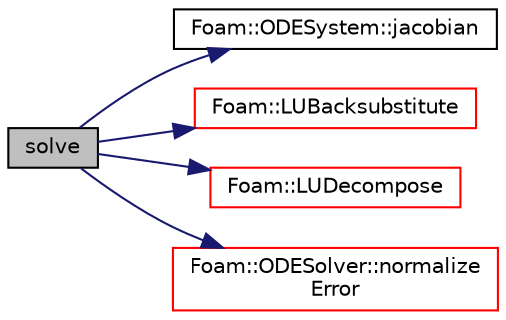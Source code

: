 digraph "solve"
{
  bgcolor="transparent";
  edge [fontname="Helvetica",fontsize="10",labelfontname="Helvetica",labelfontsize="10"];
  node [fontname="Helvetica",fontsize="10",shape=record];
  rankdir="LR";
  Node1 [label="solve",height=0.2,width=0.4,color="black", fillcolor="grey75", style="filled", fontcolor="black"];
  Node1 -> Node2 [color="midnightblue",fontsize="10",style="solid",fontname="Helvetica"];
  Node2 [label="Foam::ODESystem::jacobian",height=0.2,width=0.4,color="black",URL="$a01741.html#ad4d78455b6d7c6bfac6043a3fa54dc4e",tooltip="Calculate the Jacobian of the system. "];
  Node1 -> Node3 [color="midnightblue",fontsize="10",style="solid",fontname="Helvetica"];
  Node3 [label="Foam::LUBacksubstitute",height=0.2,width=0.4,color="red",URL="$a10936.html#a3a4fbcdd330a7cdba4ce12676ad9cb3e",tooltip="LU back-substitution with given source, returning the solution. "];
  Node1 -> Node4 [color="midnightblue",fontsize="10",style="solid",fontname="Helvetica"];
  Node4 [label="Foam::LUDecompose",height=0.2,width=0.4,color="red",URL="$a10936.html#a4c90a8a26de44c9bed71aef2138ce997",tooltip="LU decompose the matrix with pivoting. "];
  Node1 -> Node5 [color="midnightblue",fontsize="10",style="solid",fontname="Helvetica"];
  Node5 [label="Foam::ODESolver::normalize\lError",height=0.2,width=0.4,color="red",URL="$a01740.html#a438c6802679b8068ea4ea4f2e982c6b8",tooltip="Return the nomalized scalar error. "];
}

